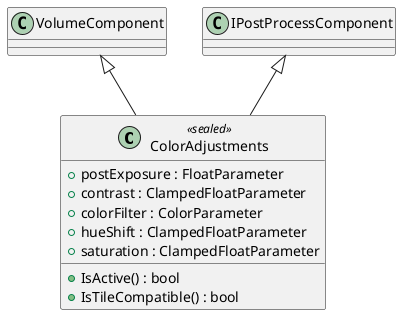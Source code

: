 @startuml
class ColorAdjustments <<sealed>> {
    + postExposure : FloatParameter
    + contrast : ClampedFloatParameter
    + colorFilter : ColorParameter
    + hueShift : ClampedFloatParameter
    + saturation : ClampedFloatParameter
    + IsActive() : bool
    + IsTileCompatible() : bool
}
VolumeComponent <|-- ColorAdjustments
IPostProcessComponent <|-- ColorAdjustments
@enduml
